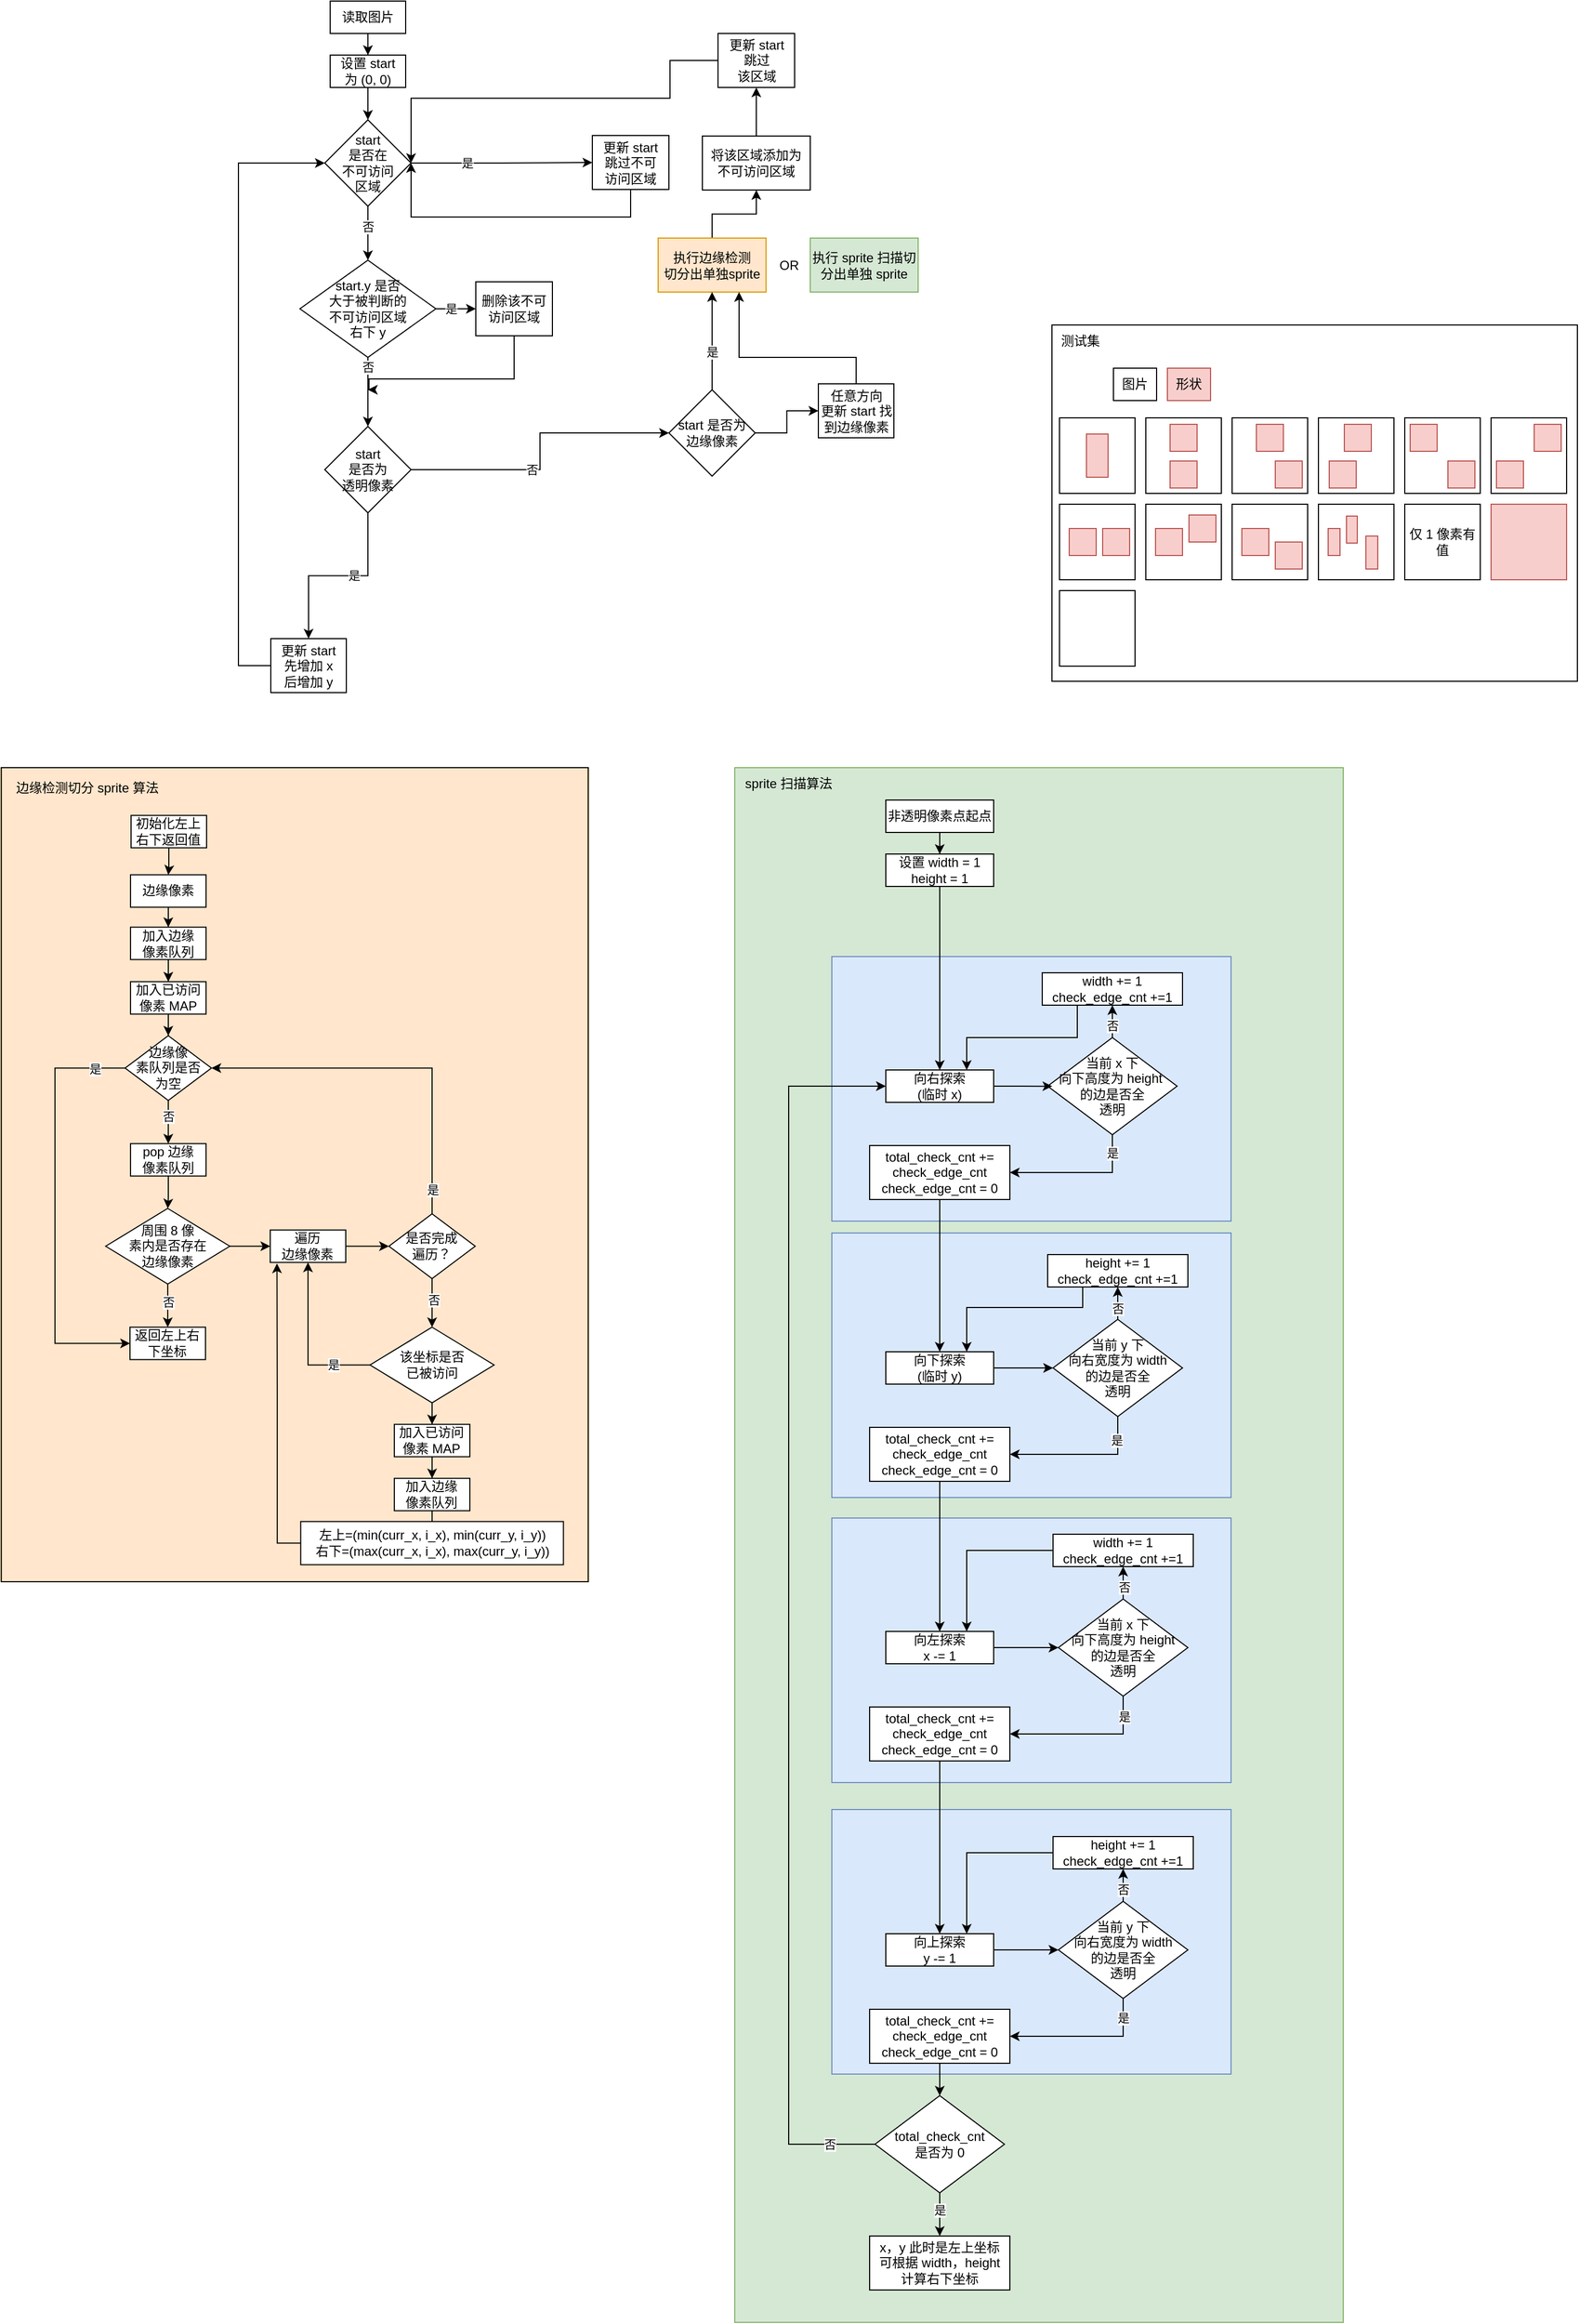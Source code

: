 <mxfile version="26.0.4">
  <diagram id="6OdolTEmYTzxflPTEHso" name="Page-1">
    <mxGraphModel dx="2239" dy="778" grid="1" gridSize="10" guides="1" tooltips="1" connect="1" arrows="1" fold="1" page="1" pageScale="1" pageWidth="827" pageHeight="1169" math="0" shadow="0">
      <root>
        <mxCell id="0" />
        <mxCell id="1" parent="0" />
        <mxCell id="h_gXAqal29AzcA71INI1-75" value="" style="edgeStyle=orthogonalEdgeStyle;rounded=0;orthogonalLoop=1;jettySize=auto;html=1;entryX=0.5;entryY=0;entryDx=0;entryDy=0;" parent="1" source="h_gXAqal29AzcA71INI1-76" target="h_gXAqal29AzcA71INI1-86" edge="1">
          <mxGeometry relative="1" as="geometry">
            <mxPoint x="-240" y="290" as="targetPoint" />
          </mxGeometry>
        </mxCell>
        <mxCell id="h_gXAqal29AzcA71INI1-76" value="设置 start&lt;div&gt;为 (0, 0)&lt;/div&gt;" style="rounded=0;whiteSpace=wrap;html=1;" parent="1" vertex="1">
          <mxGeometry x="-275" y="100" width="70" height="30" as="geometry" />
        </mxCell>
        <mxCell id="h_gXAqal29AzcA71INI1-77" value="" style="edgeStyle=orthogonalEdgeStyle;rounded=0;orthogonalLoop=1;jettySize=auto;html=1;entryX=0.5;entryY=0;entryDx=0;entryDy=0;exitX=0.5;exitY=1;exitDx=0;exitDy=0;" parent="1" source="h_gXAqal29AzcA71INI1-83" target="h_gXAqal29AzcA71INI1-82" edge="1">
          <mxGeometry relative="1" as="geometry">
            <mxPoint x="-241.03" y="610" as="targetPoint" />
            <mxPoint x="-241.03" y="580" as="sourcePoint" />
          </mxGeometry>
        </mxCell>
        <mxCell id="h_gXAqal29AzcA71INI1-84" value="是" style="edgeLabel;html=1;align=center;verticalAlign=middle;resizable=0;points=[];" parent="h_gXAqal29AzcA71INI1-77" vertex="1" connectable="0">
          <mxGeometry x="-0.169" y="-1" relative="1" as="geometry">
            <mxPoint as="offset" />
          </mxGeometry>
        </mxCell>
        <mxCell id="h_gXAqal29AzcA71INI1-80" style="edgeStyle=orthogonalEdgeStyle;rounded=0;orthogonalLoop=1;jettySize=auto;html=1;entryX=0.5;entryY=0;entryDx=0;entryDy=0;" parent="1" source="h_gXAqal29AzcA71INI1-81" target="h_gXAqal29AzcA71INI1-76" edge="1">
          <mxGeometry relative="1" as="geometry" />
        </mxCell>
        <mxCell id="h_gXAqal29AzcA71INI1-81" value="读取图片" style="rounded=0;whiteSpace=wrap;html=1;" parent="1" vertex="1">
          <mxGeometry x="-275" y="50" width="70" height="30" as="geometry" />
        </mxCell>
        <mxCell id="h_gXAqal29AzcA71INI1-96" style="edgeStyle=orthogonalEdgeStyle;rounded=0;orthogonalLoop=1;jettySize=auto;html=1;entryX=0;entryY=0.5;entryDx=0;entryDy=0;" parent="1" source="h_gXAqal29AzcA71INI1-82" target="h_gXAqal29AzcA71INI1-86" edge="1">
          <mxGeometry relative="1" as="geometry">
            <Array as="points">
              <mxPoint x="-360" y="666" />
              <mxPoint x="-360" y="200" />
            </Array>
          </mxGeometry>
        </mxCell>
        <mxCell id="h_gXAqal29AzcA71INI1-82" value="&lt;div&gt;更新 start&lt;/div&gt;先增加 x&lt;div&gt;后增加 y&lt;/div&gt;" style="rounded=0;whiteSpace=wrap;html=1;" parent="1" vertex="1">
          <mxGeometry x="-330" y="640.5" width="70" height="50" as="geometry" />
        </mxCell>
        <mxCell id="h_gXAqal29AzcA71INI1-98" value="" style="edgeStyle=orthogonalEdgeStyle;rounded=0;orthogonalLoop=1;jettySize=auto;html=1;entryX=0;entryY=0.5;entryDx=0;entryDy=0;" parent="1" source="h_gXAqal29AzcA71INI1-83" target="h_gXAqal29AzcA71INI1-108" edge="1">
          <mxGeometry relative="1" as="geometry" />
        </mxCell>
        <mxCell id="h_gXAqal29AzcA71INI1-107" value="否" style="edgeLabel;html=1;align=center;verticalAlign=middle;resizable=0;points=[];" parent="h_gXAqal29AzcA71INI1-98" vertex="1" connectable="0">
          <mxGeometry x="-0.181" relative="1" as="geometry">
            <mxPoint as="offset" />
          </mxGeometry>
        </mxCell>
        <mxCell id="h_gXAqal29AzcA71INI1-83" value="start&lt;div&gt;是否为&lt;div&gt;透明像素&lt;/div&gt;&lt;/div&gt;" style="rhombus;whiteSpace=wrap;html=1;" parent="1" vertex="1">
          <mxGeometry x="-280" y="444" width="80" height="80" as="geometry" />
        </mxCell>
        <mxCell id="h_gXAqal29AzcA71INI1-87" style="edgeStyle=orthogonalEdgeStyle;rounded=0;orthogonalLoop=1;jettySize=auto;html=1;entryX=0.5;entryY=0;entryDx=0;entryDy=0;" parent="1" source="h_gXAqal29AzcA71INI1-86" target="h_gXAqal29AzcA71INI1-172" edge="1">
          <mxGeometry relative="1" as="geometry" />
        </mxCell>
        <mxCell id="h_gXAqal29AzcA71INI1-88" value="否" style="edgeLabel;html=1;align=center;verticalAlign=middle;resizable=0;points=[];" parent="h_gXAqal29AzcA71INI1-87" vertex="1" connectable="0">
          <mxGeometry x="-0.25" relative="1" as="geometry">
            <mxPoint as="offset" />
          </mxGeometry>
        </mxCell>
        <mxCell id="h_gXAqal29AzcA71INI1-93" value="" style="edgeStyle=orthogonalEdgeStyle;rounded=0;orthogonalLoop=1;jettySize=auto;html=1;" parent="1" source="h_gXAqal29AzcA71INI1-86" target="h_gXAqal29AzcA71INI1-91" edge="1">
          <mxGeometry relative="1" as="geometry" />
        </mxCell>
        <mxCell id="h_gXAqal29AzcA71INI1-94" value="是" style="edgeLabel;html=1;align=center;verticalAlign=middle;resizable=0;points=[];" parent="h_gXAqal29AzcA71INI1-93" vertex="1" connectable="0">
          <mxGeometry x="-0.417" relative="1" as="geometry">
            <mxPoint x="3" as="offset" />
          </mxGeometry>
        </mxCell>
        <mxCell id="h_gXAqal29AzcA71INI1-86" value="start&lt;div&gt;是否在&lt;div&gt;不可访问&lt;/div&gt;&lt;div&gt;区域&lt;/div&gt;&lt;/div&gt;" style="rhombus;whiteSpace=wrap;html=1;" parent="1" vertex="1">
          <mxGeometry x="-280" y="160" width="80" height="80" as="geometry" />
        </mxCell>
        <mxCell id="h_gXAqal29AzcA71INI1-170" style="edgeStyle=orthogonalEdgeStyle;rounded=0;orthogonalLoop=1;jettySize=auto;html=1;entryX=1;entryY=0.5;entryDx=0;entryDy=0;" parent="1" source="h_gXAqal29AzcA71INI1-91" target="h_gXAqal29AzcA71INI1-86" edge="1">
          <mxGeometry relative="1" as="geometry">
            <Array as="points">
              <mxPoint x="3" y="250" />
              <mxPoint x="-200" y="250" />
            </Array>
          </mxGeometry>
        </mxCell>
        <mxCell id="h_gXAqal29AzcA71INI1-91" value="&lt;div&gt;更新 start&lt;/div&gt;&lt;div&gt;跳过不可&lt;/div&gt;&lt;div&gt;访问&lt;span style=&quot;background-color: transparent; color: light-dark(rgb(0, 0, 0), rgb(255, 255, 255));&quot;&gt;区域&lt;/span&gt;&lt;/div&gt;" style="rounded=0;whiteSpace=wrap;html=1;" parent="1" vertex="1">
          <mxGeometry x="-32" y="174.5" width="71" height="50" as="geometry" />
        </mxCell>
        <mxCell id="h_gXAqal29AzcA71INI1-103" value="" style="edgeStyle=orthogonalEdgeStyle;rounded=0;orthogonalLoop=1;jettySize=auto;html=1;" parent="1" source="h_gXAqal29AzcA71INI1-97" target="h_gXAqal29AzcA71INI1-100" edge="1">
          <mxGeometry relative="1" as="geometry" />
        </mxCell>
        <mxCell id="h_gXAqal29AzcA71INI1-97" value="执行边缘检测&lt;div&gt;切分出单独sprite&lt;/div&gt;" style="rounded=0;whiteSpace=wrap;html=1;fillColor=#ffe6cc;strokeColor=#d79b00;" parent="1" vertex="1">
          <mxGeometry x="29" y="269.5" width="100" height="50" as="geometry" />
        </mxCell>
        <mxCell id="h_gXAqal29AzcA71INI1-105" value="" style="edgeStyle=orthogonalEdgeStyle;rounded=0;orthogonalLoop=1;jettySize=auto;html=1;" parent="1" source="h_gXAqal29AzcA71INI1-100" target="h_gXAqal29AzcA71INI1-104" edge="1">
          <mxGeometry relative="1" as="geometry" />
        </mxCell>
        <mxCell id="h_gXAqal29AzcA71INI1-100" value="将该区域添加为&lt;div&gt;不可访问区域&lt;/div&gt;" style="rounded=0;whiteSpace=wrap;html=1;" parent="1" vertex="1">
          <mxGeometry x="70" y="175" width="100" height="50" as="geometry" />
        </mxCell>
        <mxCell id="h_gXAqal29AzcA71INI1-106" style="edgeStyle=orthogonalEdgeStyle;rounded=0;orthogonalLoop=1;jettySize=auto;html=1;entryX=1;entryY=0.5;entryDx=0;entryDy=0;exitX=0;exitY=0.5;exitDx=0;exitDy=0;" parent="1" source="h_gXAqal29AzcA71INI1-104" target="h_gXAqal29AzcA71INI1-86" edge="1">
          <mxGeometry relative="1" as="geometry">
            <Array as="points">
              <mxPoint x="40" y="105" />
              <mxPoint x="40" y="140" />
              <mxPoint x="-200" y="140" />
            </Array>
          </mxGeometry>
        </mxCell>
        <mxCell id="h_gXAqal29AzcA71INI1-104" value="&lt;div&gt;更新 start&lt;/div&gt;&lt;div&gt;跳过&lt;/div&gt;&lt;div&gt;该&lt;span style=&quot;background-color: transparent; color: light-dark(rgb(0, 0, 0), rgb(255, 255, 255));&quot;&gt;区域&lt;/span&gt;&lt;/div&gt;" style="rounded=0;whiteSpace=wrap;html=1;" parent="1" vertex="1">
          <mxGeometry x="84.5" y="80" width="71" height="50" as="geometry" />
        </mxCell>
        <mxCell id="h_gXAqal29AzcA71INI1-109" value="" style="edgeStyle=orthogonalEdgeStyle;rounded=0;orthogonalLoop=1;jettySize=auto;html=1;" parent="1" source="h_gXAqal29AzcA71INI1-108" target="h_gXAqal29AzcA71INI1-97" edge="1">
          <mxGeometry relative="1" as="geometry" />
        </mxCell>
        <mxCell id="h_gXAqal29AzcA71INI1-110" value="是" style="edgeLabel;html=1;align=center;verticalAlign=middle;resizable=0;points=[];" parent="h_gXAqal29AzcA71INI1-109" vertex="1" connectable="0">
          <mxGeometry x="-0.216" relative="1" as="geometry">
            <mxPoint as="offset" />
          </mxGeometry>
        </mxCell>
        <mxCell id="h_gXAqal29AzcA71INI1-112" value="" style="edgeStyle=orthogonalEdgeStyle;rounded=0;orthogonalLoop=1;jettySize=auto;html=1;" parent="1" source="h_gXAqal29AzcA71INI1-108" target="h_gXAqal29AzcA71INI1-111" edge="1">
          <mxGeometry relative="1" as="geometry" />
        </mxCell>
        <mxCell id="h_gXAqal29AzcA71INI1-108" value="start 是否为&lt;div&gt;边缘像素&lt;/div&gt;" style="rhombus;whiteSpace=wrap;html=1;" parent="1" vertex="1">
          <mxGeometry x="39" y="410" width="80" height="80" as="geometry" />
        </mxCell>
        <mxCell id="h_gXAqal29AzcA71INI1-171" style="edgeStyle=orthogonalEdgeStyle;rounded=0;orthogonalLoop=1;jettySize=auto;html=1;entryX=0.75;entryY=1;entryDx=0;entryDy=0;" parent="1" source="h_gXAqal29AzcA71INI1-111" target="h_gXAqal29AzcA71INI1-97" edge="1">
          <mxGeometry relative="1" as="geometry">
            <Array as="points">
              <mxPoint x="213" y="380" />
              <mxPoint x="104" y="380" />
            </Array>
          </mxGeometry>
        </mxCell>
        <mxCell id="h_gXAqal29AzcA71INI1-111" value="&lt;div&gt;任意方向&lt;/div&gt;&lt;div&gt;&lt;span style=&quot;background-color: transparent; color: light-dark(rgb(0, 0, 0), rgb(255, 255, 255));&quot;&gt;更新 start 找到边缘像素&lt;/span&gt;&lt;/div&gt;" style="rounded=0;whiteSpace=wrap;html=1;" parent="1" vertex="1">
          <mxGeometry x="177.5" y="404.5" width="70" height="50" as="geometry" />
        </mxCell>
        <mxCell id="h_gXAqal29AzcA71INI1-173" value="" style="edgeStyle=orthogonalEdgeStyle;rounded=0;orthogonalLoop=1;jettySize=auto;html=1;" parent="1" source="h_gXAqal29AzcA71INI1-172" target="h_gXAqal29AzcA71INI1-83" edge="1">
          <mxGeometry relative="1" as="geometry" />
        </mxCell>
        <mxCell id="h_gXAqal29AzcA71INI1-181" value="否" style="edgeLabel;html=1;align=center;verticalAlign=middle;resizable=0;points=[];" parent="h_gXAqal29AzcA71INI1-173" vertex="1" connectable="0">
          <mxGeometry x="-0.812" y="-2" relative="1" as="geometry">
            <mxPoint x="2" y="3" as="offset" />
          </mxGeometry>
        </mxCell>
        <mxCell id="h_gXAqal29AzcA71INI1-175" value="" style="edgeStyle=orthogonalEdgeStyle;rounded=0;orthogonalLoop=1;jettySize=auto;html=1;" parent="1" source="h_gXAqal29AzcA71INI1-172" target="h_gXAqal29AzcA71INI1-174" edge="1">
          <mxGeometry relative="1" as="geometry" />
        </mxCell>
        <mxCell id="h_gXAqal29AzcA71INI1-178" value="是" style="edgeLabel;html=1;align=center;verticalAlign=middle;resizable=0;points=[];" parent="h_gXAqal29AzcA71INI1-175" vertex="1" connectable="0">
          <mxGeometry x="-0.439" y="2" relative="1" as="geometry">
            <mxPoint x="2" y="2" as="offset" />
          </mxGeometry>
        </mxCell>
        <mxCell id="h_gXAqal29AzcA71INI1-172" value="start.y 是否&lt;div&gt;大于被判断的&lt;/div&gt;&lt;div&gt;不可访问区域&lt;/div&gt;&lt;div&gt;右下 y&lt;/div&gt;" style="rhombus;whiteSpace=wrap;html=1;" parent="1" vertex="1">
          <mxGeometry x="-303" y="290" width="126" height="90" as="geometry" />
        </mxCell>
        <mxCell id="h_gXAqal29AzcA71INI1-180" style="edgeStyle=orthogonalEdgeStyle;rounded=0;orthogonalLoop=1;jettySize=auto;html=1;" parent="1" source="h_gXAqal29AzcA71INI1-174" edge="1">
          <mxGeometry relative="1" as="geometry">
            <mxPoint x="-240" y="410" as="targetPoint" />
            <Array as="points">
              <mxPoint x="-105" y="400" />
              <mxPoint x="-239" y="400" />
              <mxPoint x="-239" y="410" />
            </Array>
          </mxGeometry>
        </mxCell>
        <mxCell id="h_gXAqal29AzcA71INI1-174" value="删除该不可访问区域" style="rounded=0;whiteSpace=wrap;html=1;" parent="1" vertex="1">
          <mxGeometry x="-140" y="310" width="71" height="50" as="geometry" />
        </mxCell>
        <mxCell id="h_gXAqal29AzcA71INI1-185" value="" style="group;fillColor=#ffe6cc;strokeColor=#d79b00;" parent="1" vertex="1" connectable="0">
          <mxGeometry x="-580" y="760" width="544.22" height="754" as="geometry" />
        </mxCell>
        <mxCell id="h_gXAqal29AzcA71INI1-117" value="&lt;div&gt;边缘检测&lt;span style=&quot;background-color: transparent; color: light-dark(rgb(0, 0, 0), rgb(255, 255, 255));&quot;&gt;切分 sprite 算法&lt;/span&gt;&lt;/div&gt;" style="text;html=1;align=center;verticalAlign=middle;whiteSpace=wrap;rounded=0;" parent="h_gXAqal29AzcA71INI1-185" vertex="1">
          <mxGeometry y="4" width="160" height="30" as="geometry" />
        </mxCell>
        <mxCell id="h_gXAqal29AzcA71INI1-121" value="" style="edgeStyle=orthogonalEdgeStyle;rounded=0;orthogonalLoop=1;jettySize=auto;html=1;entryX=0.5;entryY=0;entryDx=0;entryDy=0;" parent="h_gXAqal29AzcA71INI1-185" source="h_gXAqal29AzcA71INI1-118" target="h_gXAqal29AzcA71INI1-122" edge="1">
          <mxGeometry relative="1" as="geometry" />
        </mxCell>
        <mxCell id="h_gXAqal29AzcA71INI1-118" value="&lt;div&gt;边缘像素&lt;/div&gt;" style="rounded=0;whiteSpace=wrap;html=1;" parent="h_gXAqal29AzcA71INI1-185" vertex="1">
          <mxGeometry x="119.97" y="99.25" width="70" height="30" as="geometry" />
        </mxCell>
        <mxCell id="h_gXAqal29AzcA71INI1-128" value="" style="edgeStyle=orthogonalEdgeStyle;rounded=0;orthogonalLoop=1;jettySize=auto;html=1;" parent="h_gXAqal29AzcA71INI1-185" source="h_gXAqal29AzcA71INI1-120" target="h_gXAqal29AzcA71INI1-127" edge="1">
          <mxGeometry relative="1" as="geometry" />
        </mxCell>
        <mxCell id="h_gXAqal29AzcA71INI1-129" value="否" style="edgeLabel;html=1;align=center;verticalAlign=middle;resizable=0;points=[];" parent="h_gXAqal29AzcA71INI1-128" vertex="1" connectable="0">
          <mxGeometry x="-0.191" relative="1" as="geometry">
            <mxPoint as="offset" />
          </mxGeometry>
        </mxCell>
        <mxCell id="h_gXAqal29AzcA71INI1-132" value="" style="edgeStyle=orthogonalEdgeStyle;rounded=0;orthogonalLoop=1;jettySize=auto;html=1;entryX=0;entryY=0.5;entryDx=0;entryDy=0;" parent="h_gXAqal29AzcA71INI1-185" source="h_gXAqal29AzcA71INI1-120" target="h_gXAqal29AzcA71INI1-134" edge="1">
          <mxGeometry relative="1" as="geometry" />
        </mxCell>
        <mxCell id="h_gXAqal29AzcA71INI1-120" value="周围 8&amp;nbsp;&lt;span style=&quot;background-color: transparent; color: light-dark(rgb(0, 0, 0), rgb(255, 255, 255));&quot;&gt;像&lt;/span&gt;&lt;div&gt;&lt;span style=&quot;background-color: transparent; color: light-dark(rgb(0, 0, 0), rgb(255, 255, 255));&quot;&gt;素&lt;/span&gt;&lt;span style=&quot;background-color: transparent; color: light-dark(rgb(0, 0, 0), rgb(255, 255, 255));&quot;&gt;内是否存在&lt;/span&gt;&lt;/div&gt;&lt;div&gt;&lt;span style=&quot;background-color: transparent; color: light-dark(rgb(0, 0, 0), rgb(255, 255, 255));&quot;&gt;边缘&lt;/span&gt;&lt;span style=&quot;background-color: transparent; color: light-dark(rgb(0, 0, 0), rgb(255, 255, 255));&quot;&gt;像素&lt;/span&gt;&lt;/div&gt;" style="rhombus;whiteSpace=wrap;html=1;" parent="h_gXAqal29AzcA71INI1-185" vertex="1">
          <mxGeometry x="96.97" y="408.25" width="115" height="70" as="geometry" />
        </mxCell>
        <mxCell id="h_gXAqal29AzcA71INI1-125" value="" style="edgeStyle=orthogonalEdgeStyle;rounded=0;orthogonalLoop=1;jettySize=auto;html=1;" parent="h_gXAqal29AzcA71INI1-185" source="h_gXAqal29AzcA71INI1-122" target="h_gXAqal29AzcA71INI1-124" edge="1">
          <mxGeometry relative="1" as="geometry" />
        </mxCell>
        <mxCell id="h_gXAqal29AzcA71INI1-122" value="&lt;div&gt;加入边缘&lt;/div&gt;&lt;div&gt;像素队列&lt;/div&gt;" style="rounded=0;whiteSpace=wrap;html=1;" parent="h_gXAqal29AzcA71INI1-185" vertex="1">
          <mxGeometry x="119.97" y="147.75" width="70" height="30" as="geometry" />
        </mxCell>
        <mxCell id="h_gXAqal29AzcA71INI1-126" value="" style="edgeStyle=orthogonalEdgeStyle;rounded=0;orthogonalLoop=1;jettySize=auto;html=1;entryX=0.5;entryY=0;entryDx=0;entryDy=0;" parent="h_gXAqal29AzcA71INI1-185" source="h_gXAqal29AzcA71INI1-124" target="h_gXAqal29AzcA71INI1-140" edge="1">
          <mxGeometry relative="1" as="geometry" />
        </mxCell>
        <mxCell id="h_gXAqal29AzcA71INI1-124" value="&lt;div&gt;加入已访问像素 MAP&lt;/div&gt;" style="rounded=0;whiteSpace=wrap;html=1;" parent="h_gXAqal29AzcA71INI1-185" vertex="1">
          <mxGeometry x="119.97" y="198.25" width="70" height="30" as="geometry" />
        </mxCell>
        <mxCell id="h_gXAqal29AzcA71INI1-127" value="&lt;div&gt;返回左上右下坐标&lt;/div&gt;" style="rounded=0;whiteSpace=wrap;html=1;" parent="h_gXAqal29AzcA71INI1-185" vertex="1">
          <mxGeometry x="119.47" y="518.25" width="70" height="30" as="geometry" />
        </mxCell>
        <mxCell id="h_gXAqal29AzcA71INI1-153" style="edgeStyle=orthogonalEdgeStyle;rounded=0;orthogonalLoop=1;jettySize=auto;html=1;entryX=0.5;entryY=1;entryDx=0;entryDy=0;" parent="h_gXAqal29AzcA71INI1-185" source="h_gXAqal29AzcA71INI1-131" target="h_gXAqal29AzcA71INI1-134" edge="1">
          <mxGeometry relative="1" as="geometry" />
        </mxCell>
        <mxCell id="h_gXAqal29AzcA71INI1-154" value="是" style="edgeLabel;html=1;align=center;verticalAlign=middle;resizable=0;points=[];" parent="h_gXAqal29AzcA71INI1-153" vertex="1" connectable="0">
          <mxGeometry x="-0.548" y="-1" relative="1" as="geometry">
            <mxPoint as="offset" />
          </mxGeometry>
        </mxCell>
        <mxCell id="h_gXAqal29AzcA71INI1-158" value="" style="edgeStyle=orthogonalEdgeStyle;rounded=0;orthogonalLoop=1;jettySize=auto;html=1;" parent="h_gXAqal29AzcA71INI1-185" source="h_gXAqal29AzcA71INI1-131" target="h_gXAqal29AzcA71INI1-157" edge="1">
          <mxGeometry relative="1" as="geometry" />
        </mxCell>
        <mxCell id="h_gXAqal29AzcA71INI1-131" value="该坐标是否&lt;div&gt;已被访问&lt;br&gt;&lt;/div&gt;" style="rhombus;whiteSpace=wrap;html=1;" parent="h_gXAqal29AzcA71INI1-185" vertex="1">
          <mxGeometry x="341.97" y="518.25" width="115" height="70" as="geometry" />
        </mxCell>
        <mxCell id="h_gXAqal29AzcA71INI1-137" value="" style="edgeStyle=orthogonalEdgeStyle;rounded=0;orthogonalLoop=1;jettySize=auto;html=1;" parent="h_gXAqal29AzcA71INI1-185" source="h_gXAqal29AzcA71INI1-134" target="h_gXAqal29AzcA71INI1-136" edge="1">
          <mxGeometry relative="1" as="geometry" />
        </mxCell>
        <mxCell id="h_gXAqal29AzcA71INI1-134" value="&lt;div&gt;遍历&lt;/div&gt;&lt;div&gt;边缘&lt;span style=&quot;background-color: transparent; color: light-dark(rgb(0, 0, 0), rgb(255, 255, 255));&quot;&gt;像素&lt;/span&gt;&lt;/div&gt;" style="rounded=0;whiteSpace=wrap;html=1;" parent="h_gXAqal29AzcA71INI1-185" vertex="1">
          <mxGeometry x="249.47" y="428.25" width="70" height="30" as="geometry" />
        </mxCell>
        <mxCell id="h_gXAqal29AzcA71INI1-161" style="edgeStyle=orthogonalEdgeStyle;rounded=0;orthogonalLoop=1;jettySize=auto;html=1;entryX=0.5;entryY=0;entryDx=0;entryDy=0;" parent="h_gXAqal29AzcA71INI1-185" source="h_gXAqal29AzcA71INI1-136" target="h_gXAqal29AzcA71INI1-131" edge="1">
          <mxGeometry relative="1" as="geometry" />
        </mxCell>
        <mxCell id="h_gXAqal29AzcA71INI1-162" value="否" style="edgeLabel;html=1;align=center;verticalAlign=middle;resizable=0;points=[];" parent="h_gXAqal29AzcA71INI1-161" vertex="1" connectable="0">
          <mxGeometry x="-0.164" y="1" relative="1" as="geometry">
            <mxPoint as="offset" />
          </mxGeometry>
        </mxCell>
        <mxCell id="h_gXAqal29AzcA71INI1-163" style="edgeStyle=orthogonalEdgeStyle;rounded=0;orthogonalLoop=1;jettySize=auto;html=1;entryX=1;entryY=0.5;entryDx=0;entryDy=0;" parent="h_gXAqal29AzcA71INI1-185" source="h_gXAqal29AzcA71INI1-136" target="h_gXAqal29AzcA71INI1-140" edge="1">
          <mxGeometry relative="1" as="geometry">
            <Array as="points">
              <mxPoint x="399.97" y="278.25" />
            </Array>
          </mxGeometry>
        </mxCell>
        <mxCell id="h_gXAqal29AzcA71INI1-164" value="是" style="edgeLabel;html=1;align=center;verticalAlign=middle;resizable=0;points=[];" parent="h_gXAqal29AzcA71INI1-163" vertex="1" connectable="0">
          <mxGeometry x="-0.867" relative="1" as="geometry">
            <mxPoint as="offset" />
          </mxGeometry>
        </mxCell>
        <mxCell id="h_gXAqal29AzcA71INI1-136" value="是否完成&lt;div&gt;遍历？&lt;/div&gt;" style="rhombus;whiteSpace=wrap;html=1;" parent="h_gXAqal29AzcA71INI1-185" vertex="1">
          <mxGeometry x="359.47" y="413.25" width="80" height="60" as="geometry" />
        </mxCell>
        <mxCell id="h_gXAqal29AzcA71INI1-144" value="" style="edgeStyle=orthogonalEdgeStyle;rounded=0;orthogonalLoop=1;jettySize=auto;html=1;" parent="h_gXAqal29AzcA71INI1-185" source="h_gXAqal29AzcA71INI1-139" target="h_gXAqal29AzcA71INI1-120" edge="1">
          <mxGeometry relative="1" as="geometry" />
        </mxCell>
        <mxCell id="h_gXAqal29AzcA71INI1-139" value="&lt;div&gt;pop 边缘&lt;/div&gt;&lt;div&gt;像素队列&lt;/div&gt;" style="rounded=0;whiteSpace=wrap;html=1;" parent="h_gXAqal29AzcA71INI1-185" vertex="1">
          <mxGeometry x="119.97" y="348.25" width="70" height="30" as="geometry" />
        </mxCell>
        <mxCell id="h_gXAqal29AzcA71INI1-141" value="" style="edgeStyle=orthogonalEdgeStyle;rounded=0;orthogonalLoop=1;jettySize=auto;html=1;" parent="h_gXAqal29AzcA71INI1-185" source="h_gXAqal29AzcA71INI1-140" target="h_gXAqal29AzcA71INI1-139" edge="1">
          <mxGeometry relative="1" as="geometry" />
        </mxCell>
        <mxCell id="h_gXAqal29AzcA71INI1-142" value="否" style="edgeLabel;html=1;align=center;verticalAlign=middle;resizable=0;points=[];" parent="h_gXAqal29AzcA71INI1-141" vertex="1" connectable="0">
          <mxGeometry x="-0.638" relative="1" as="geometry">
            <mxPoint y="7" as="offset" />
          </mxGeometry>
        </mxCell>
        <mxCell id="h_gXAqal29AzcA71INI1-151" style="edgeStyle=orthogonalEdgeStyle;rounded=0;orthogonalLoop=1;jettySize=auto;html=1;entryX=0;entryY=0.5;entryDx=0;entryDy=0;" parent="h_gXAqal29AzcA71INI1-185" source="h_gXAqal29AzcA71INI1-140" target="h_gXAqal29AzcA71INI1-127" edge="1">
          <mxGeometry relative="1" as="geometry">
            <Array as="points">
              <mxPoint x="49.97" y="278.25" />
              <mxPoint x="49.97" y="533.25" />
            </Array>
          </mxGeometry>
        </mxCell>
        <mxCell id="h_gXAqal29AzcA71INI1-152" value="是" style="edgeLabel;html=1;align=center;verticalAlign=middle;resizable=0;points=[];" parent="h_gXAqal29AzcA71INI1-151" vertex="1" connectable="0">
          <mxGeometry x="-0.857" relative="1" as="geometry">
            <mxPoint as="offset" />
          </mxGeometry>
        </mxCell>
        <mxCell id="h_gXAqal29AzcA71INI1-140" value="&lt;div&gt;边缘&lt;span style=&quot;background-color: transparent; color: light-dark(rgb(0, 0, 0), rgb(255, 255, 255));&quot;&gt;像&lt;/span&gt;&lt;/div&gt;&lt;div&gt;&lt;span style=&quot;background-color: transparent; color: light-dark(rgb(0, 0, 0), rgb(255, 255, 255));&quot;&gt;素&lt;/span&gt;&lt;span style=&quot;background-color: transparent; color: light-dark(rgb(0, 0, 0), rgb(255, 255, 255));&quot;&gt;队列是否&lt;/span&gt;&lt;/div&gt;&lt;div&gt;&lt;span style=&quot;background-color: transparent; color: light-dark(rgb(0, 0, 0), rgb(255, 255, 255));&quot;&gt;为空&lt;/span&gt;&lt;/div&gt;" style="rhombus;whiteSpace=wrap;html=1;" parent="h_gXAqal29AzcA71INI1-185" vertex="1">
          <mxGeometry x="114.97" y="248.25" width="80" height="60" as="geometry" />
        </mxCell>
        <mxCell id="h_gXAqal29AzcA71INI1-150" style="edgeStyle=orthogonalEdgeStyle;rounded=0;orthogonalLoop=1;jettySize=auto;html=1;entryX=0.5;entryY=0;entryDx=0;entryDy=0;" parent="h_gXAqal29AzcA71INI1-185" source="h_gXAqal29AzcA71INI1-145" target="h_gXAqal29AzcA71INI1-118" edge="1">
          <mxGeometry relative="1" as="geometry" />
        </mxCell>
        <mxCell id="h_gXAqal29AzcA71INI1-145" value="&lt;div&gt;初始化左上右下返回值&lt;/div&gt;" style="rounded=0;whiteSpace=wrap;html=1;" parent="h_gXAqal29AzcA71INI1-185" vertex="1">
          <mxGeometry x="120.47" y="44.25" width="70" height="30" as="geometry" />
        </mxCell>
        <mxCell id="h_gXAqal29AzcA71INI1-166" value="" style="edgeStyle=orthogonalEdgeStyle;rounded=0;orthogonalLoop=1;jettySize=auto;html=1;" parent="h_gXAqal29AzcA71INI1-185" source="h_gXAqal29AzcA71INI1-156" target="h_gXAqal29AzcA71INI1-165" edge="1">
          <mxGeometry relative="1" as="geometry" />
        </mxCell>
        <mxCell id="h_gXAqal29AzcA71INI1-156" value="&lt;div&gt;加入边缘&lt;/div&gt;&lt;div&gt;像素队列&lt;/div&gt;" style="rounded=0;whiteSpace=wrap;html=1;" parent="h_gXAqal29AzcA71INI1-185" vertex="1">
          <mxGeometry x="364.47" y="658.25" width="70" height="30" as="geometry" />
        </mxCell>
        <mxCell id="h_gXAqal29AzcA71INI1-159" value="" style="edgeStyle=orthogonalEdgeStyle;rounded=0;orthogonalLoop=1;jettySize=auto;html=1;" parent="h_gXAqal29AzcA71INI1-185" source="h_gXAqal29AzcA71INI1-157" target="h_gXAqal29AzcA71INI1-156" edge="1">
          <mxGeometry relative="1" as="geometry" />
        </mxCell>
        <mxCell id="h_gXAqal29AzcA71INI1-157" value="&lt;div&gt;加入已访问像素 MAP&lt;/div&gt;" style="rounded=0;whiteSpace=wrap;html=1;" parent="h_gXAqal29AzcA71INI1-185" vertex="1">
          <mxGeometry x="364.47" y="608.25" width="70" height="30" as="geometry" />
        </mxCell>
        <mxCell id="h_gXAqal29AzcA71INI1-165" value="左上=(min(curr_x, i_x), min(curr_y, i_y))&lt;div&gt;右下=(max(curr_x, i_x), max(curr_y, i_y))&lt;br&gt;&lt;/div&gt;" style="rounded=0;whiteSpace=wrap;html=1;" parent="h_gXAqal29AzcA71INI1-185" vertex="1">
          <mxGeometry x="277.72" y="698.25" width="243.5" height="40" as="geometry" />
        </mxCell>
        <mxCell id="h_gXAqal29AzcA71INI1-168" style="edgeStyle=orthogonalEdgeStyle;rounded=0;orthogonalLoop=1;jettySize=auto;html=1;entryX=0.089;entryY=1.032;entryDx=0;entryDy=0;entryPerimeter=0;" parent="h_gXAqal29AzcA71INI1-185" source="h_gXAqal29AzcA71INI1-165" target="h_gXAqal29AzcA71INI1-134" edge="1">
          <mxGeometry relative="1" as="geometry">
            <Array as="points">
              <mxPoint x="255.97" y="718.25" />
              <mxPoint x="255.97" y="578.25" />
            </Array>
          </mxGeometry>
        </mxCell>
        <mxCell id="h_gXAqal29AzcA71INI1-184" value="" style="rounded=0;whiteSpace=wrap;html=1;fillColor=none;" parent="h_gXAqal29AzcA71INI1-185" vertex="1">
          <mxGeometry x="0.22" width="544" height="754" as="geometry" />
        </mxCell>
        <mxCell id="h_gXAqal29AzcA71INI1-186" value="" style="group" parent="1" vertex="1" connectable="0">
          <mxGeometry x="390" y="350" width="491" height="330" as="geometry" />
        </mxCell>
        <mxCell id="h_gXAqal29AzcA71INI1-182" value="" style="rounded=0;whiteSpace=wrap;html=1;fillColor=none;" parent="h_gXAqal29AzcA71INI1-186" vertex="1">
          <mxGeometry x="4" width="487" height="330" as="geometry" />
        </mxCell>
        <mxCell id="h_gXAqal29AzcA71INI1-19" value="测试集" style="text;html=1;align=center;verticalAlign=middle;resizable=0;points=[];autosize=1;strokeColor=none;fillColor=none;" parent="h_gXAqal29AzcA71INI1-186" vertex="1">
          <mxGeometry width="60" height="30" as="geometry" />
        </mxCell>
        <mxCell id="h_gXAqal29AzcA71INI1-20" value="" style="rounded=0;whiteSpace=wrap;html=1;" parent="h_gXAqal29AzcA71INI1-186" vertex="1">
          <mxGeometry x="11" y="86" width="70" height="70" as="geometry" />
        </mxCell>
        <mxCell id="h_gXAqal29AzcA71INI1-21" value="" style="rounded=0;whiteSpace=wrap;html=1;fillColor=#f8cecc;strokeColor=#b85450;" parent="h_gXAqal29AzcA71INI1-186" vertex="1">
          <mxGeometry x="36" y="101" width="20" height="40" as="geometry" />
        </mxCell>
        <mxCell id="h_gXAqal29AzcA71INI1-23" value="形状" style="rounded=0;whiteSpace=wrap;html=1;fillColor=#f8cecc;strokeColor=#b85450;" parent="h_gXAqal29AzcA71INI1-186" vertex="1">
          <mxGeometry x="111" y="40" width="40" height="30" as="geometry" />
        </mxCell>
        <mxCell id="h_gXAqal29AzcA71INI1-25" value="图片" style="rounded=0;whiteSpace=wrap;html=1;" parent="h_gXAqal29AzcA71INI1-186" vertex="1">
          <mxGeometry x="61" y="40" width="40" height="30" as="geometry" />
        </mxCell>
        <mxCell id="h_gXAqal29AzcA71INI1-26" value="" style="rounded=0;whiteSpace=wrap;html=1;" parent="h_gXAqal29AzcA71INI1-186" vertex="1">
          <mxGeometry x="91" y="86" width="70" height="70" as="geometry" />
        </mxCell>
        <mxCell id="h_gXAqal29AzcA71INI1-27" value="" style="rounded=0;whiteSpace=wrap;html=1;fillColor=#f8cecc;strokeColor=#b85450;" parent="h_gXAqal29AzcA71INI1-186" vertex="1">
          <mxGeometry x="113.5" y="92" width="25" height="25" as="geometry" />
        </mxCell>
        <mxCell id="h_gXAqal29AzcA71INI1-28" value="" style="rounded=0;whiteSpace=wrap;html=1;fillColor=#f8cecc;strokeColor=#b85450;" parent="h_gXAqal29AzcA71INI1-186" vertex="1">
          <mxGeometry x="113.5" y="126" width="25" height="25" as="geometry" />
        </mxCell>
        <mxCell id="h_gXAqal29AzcA71INI1-29" value="" style="rounded=0;whiteSpace=wrap;html=1;" parent="h_gXAqal29AzcA71INI1-186" vertex="1">
          <mxGeometry x="171" y="86" width="70" height="70" as="geometry" />
        </mxCell>
        <mxCell id="h_gXAqal29AzcA71INI1-30" value="" style="rounded=0;whiteSpace=wrap;html=1;fillColor=#f8cecc;strokeColor=#b85450;" parent="h_gXAqal29AzcA71INI1-186" vertex="1">
          <mxGeometry x="193.5" y="92" width="25" height="25" as="geometry" />
        </mxCell>
        <mxCell id="h_gXAqal29AzcA71INI1-31" value="" style="rounded=0;whiteSpace=wrap;html=1;fillColor=#f8cecc;strokeColor=#b85450;" parent="h_gXAqal29AzcA71INI1-186" vertex="1">
          <mxGeometry x="211" y="126" width="25" height="25" as="geometry" />
        </mxCell>
        <mxCell id="h_gXAqal29AzcA71INI1-32" value="" style="rounded=0;whiteSpace=wrap;html=1;" parent="h_gXAqal29AzcA71INI1-186" vertex="1">
          <mxGeometry x="251" y="86" width="70" height="70" as="geometry" />
        </mxCell>
        <mxCell id="h_gXAqal29AzcA71INI1-33" value="" style="rounded=0;whiteSpace=wrap;html=1;fillColor=#f8cecc;strokeColor=#b85450;" parent="h_gXAqal29AzcA71INI1-186" vertex="1">
          <mxGeometry x="275" y="92" width="25" height="25" as="geometry" />
        </mxCell>
        <mxCell id="h_gXAqal29AzcA71INI1-34" value="" style="rounded=0;whiteSpace=wrap;html=1;fillColor=#f8cecc;strokeColor=#b85450;" parent="h_gXAqal29AzcA71INI1-186" vertex="1">
          <mxGeometry x="261" y="126" width="25" height="25" as="geometry" />
        </mxCell>
        <mxCell id="h_gXAqal29AzcA71INI1-35" value="" style="rounded=0;whiteSpace=wrap;html=1;" parent="h_gXAqal29AzcA71INI1-186" vertex="1">
          <mxGeometry x="331" y="86" width="70" height="70" as="geometry" />
        </mxCell>
        <mxCell id="h_gXAqal29AzcA71INI1-36" value="" style="rounded=0;whiteSpace=wrap;html=1;fillColor=#f8cecc;strokeColor=#b85450;" parent="h_gXAqal29AzcA71INI1-186" vertex="1">
          <mxGeometry x="336" y="92" width="25" height="25" as="geometry" />
        </mxCell>
        <mxCell id="h_gXAqal29AzcA71INI1-37" value="" style="rounded=0;whiteSpace=wrap;html=1;fillColor=#f8cecc;strokeColor=#b85450;" parent="h_gXAqal29AzcA71INI1-186" vertex="1">
          <mxGeometry x="371" y="126" width="25" height="25" as="geometry" />
        </mxCell>
        <mxCell id="h_gXAqal29AzcA71INI1-38" value="" style="rounded=0;whiteSpace=wrap;html=1;" parent="h_gXAqal29AzcA71INI1-186" vertex="1">
          <mxGeometry x="411" y="86" width="70" height="70" as="geometry" />
        </mxCell>
        <mxCell id="h_gXAqal29AzcA71INI1-39" value="" style="rounded=0;whiteSpace=wrap;html=1;fillColor=#f8cecc;strokeColor=#b85450;" parent="h_gXAqal29AzcA71INI1-186" vertex="1">
          <mxGeometry x="451" y="92" width="25" height="25" as="geometry" />
        </mxCell>
        <mxCell id="h_gXAqal29AzcA71INI1-40" value="" style="rounded=0;whiteSpace=wrap;html=1;fillColor=#f8cecc;strokeColor=#b85450;" parent="h_gXAqal29AzcA71INI1-186" vertex="1">
          <mxGeometry x="416" y="126" width="25" height="25" as="geometry" />
        </mxCell>
        <mxCell id="h_gXAqal29AzcA71INI1-41" value="" style="rounded=0;whiteSpace=wrap;html=1;" parent="h_gXAqal29AzcA71INI1-186" vertex="1">
          <mxGeometry x="11" y="166" width="70" height="70" as="geometry" />
        </mxCell>
        <mxCell id="h_gXAqal29AzcA71INI1-42" value="" style="rounded=0;whiteSpace=wrap;html=1;fillColor=#f8cecc;strokeColor=#b85450;" parent="h_gXAqal29AzcA71INI1-186" vertex="1">
          <mxGeometry x="20" y="188.5" width="25" height="25" as="geometry" />
        </mxCell>
        <mxCell id="h_gXAqal29AzcA71INI1-43" value="" style="rounded=0;whiteSpace=wrap;html=1;fillColor=#f8cecc;strokeColor=#b85450;" parent="h_gXAqal29AzcA71INI1-186" vertex="1">
          <mxGeometry x="51" y="188.5" width="25" height="25" as="geometry" />
        </mxCell>
        <mxCell id="h_gXAqal29AzcA71INI1-44" value="" style="rounded=0;whiteSpace=wrap;html=1;" parent="h_gXAqal29AzcA71INI1-186" vertex="1">
          <mxGeometry x="91" y="166" width="70" height="70" as="geometry" />
        </mxCell>
        <mxCell id="h_gXAqal29AzcA71INI1-45" value="" style="rounded=0;whiteSpace=wrap;html=1;fillColor=#f8cecc;strokeColor=#b85450;" parent="h_gXAqal29AzcA71INI1-186" vertex="1">
          <mxGeometry x="100" y="188.5" width="25" height="25" as="geometry" />
        </mxCell>
        <mxCell id="h_gXAqal29AzcA71INI1-46" value="" style="rounded=0;whiteSpace=wrap;html=1;fillColor=#f8cecc;strokeColor=#b85450;" parent="h_gXAqal29AzcA71INI1-186" vertex="1">
          <mxGeometry x="131" y="176" width="25" height="25" as="geometry" />
        </mxCell>
        <mxCell id="h_gXAqal29AzcA71INI1-47" value="" style="rounded=0;whiteSpace=wrap;html=1;" parent="h_gXAqal29AzcA71INI1-186" vertex="1">
          <mxGeometry x="171" y="166" width="70" height="70" as="geometry" />
        </mxCell>
        <mxCell id="h_gXAqal29AzcA71INI1-48" value="" style="rounded=0;whiteSpace=wrap;html=1;fillColor=#f8cecc;strokeColor=#b85450;" parent="h_gXAqal29AzcA71INI1-186" vertex="1">
          <mxGeometry x="180" y="188.5" width="25" height="25" as="geometry" />
        </mxCell>
        <mxCell id="h_gXAqal29AzcA71INI1-49" value="" style="rounded=0;whiteSpace=wrap;html=1;fillColor=#f8cecc;strokeColor=#b85450;" parent="h_gXAqal29AzcA71INI1-186" vertex="1">
          <mxGeometry x="211" y="201" width="25" height="25" as="geometry" />
        </mxCell>
        <mxCell id="h_gXAqal29AzcA71INI1-50" value="" style="rounded=0;whiteSpace=wrap;html=1;" parent="h_gXAqal29AzcA71INI1-186" vertex="1">
          <mxGeometry x="251" y="166" width="70" height="70" as="geometry" />
        </mxCell>
        <mxCell id="h_gXAqal29AzcA71INI1-51" value="" style="rounded=0;whiteSpace=wrap;html=1;fillColor=#f8cecc;strokeColor=#b85450;" parent="h_gXAqal29AzcA71INI1-186" vertex="1">
          <mxGeometry x="260" y="188.5" width="11" height="25" as="geometry" />
        </mxCell>
        <mxCell id="h_gXAqal29AzcA71INI1-52" value="" style="rounded=0;whiteSpace=wrap;html=1;fillColor=#f8cecc;strokeColor=#b85450;" parent="h_gXAqal29AzcA71INI1-186" vertex="1">
          <mxGeometry x="277" y="177" width="10" height="25" as="geometry" />
        </mxCell>
        <mxCell id="h_gXAqal29AzcA71INI1-53" value="" style="rounded=0;whiteSpace=wrap;html=1;fillColor=#f8cecc;strokeColor=#b85450;" parent="h_gXAqal29AzcA71INI1-186" vertex="1">
          <mxGeometry x="295" y="195.5" width="11" height="30.5" as="geometry" />
        </mxCell>
        <mxCell id="h_gXAqal29AzcA71INI1-54" value="" style="rounded=0;whiteSpace=wrap;html=1;" parent="h_gXAqal29AzcA71INI1-186" vertex="1">
          <mxGeometry x="11" y="246" width="70" height="70" as="geometry" />
        </mxCell>
        <mxCell id="h_gXAqal29AzcA71INI1-55" value="" style="rounded=0;whiteSpace=wrap;html=1;fillColor=#f8cecc;strokeColor=#b85450;" parent="h_gXAqal29AzcA71INI1-186" vertex="1">
          <mxGeometry x="411" y="166" width="70" height="70" as="geometry" />
        </mxCell>
        <mxCell id="h_gXAqal29AzcA71INI1-56" value="仅 1 像素有值" style="rounded=0;whiteSpace=wrap;html=1;" parent="h_gXAqal29AzcA71INI1-186" vertex="1">
          <mxGeometry x="331" y="166" width="70" height="70" as="geometry" />
        </mxCell>
        <mxCell id="9hCQHj9jtqaxEa1bAKNQ-109" value="执行 sprite 扫描切分出单独 sprite" style="rounded=0;whiteSpace=wrap;html=1;fillColor=#d5e8d4;strokeColor=#82b366;" vertex="1" parent="1">
          <mxGeometry x="170" y="269.5" width="100" height="50" as="geometry" />
        </mxCell>
        <mxCell id="9hCQHj9jtqaxEa1bAKNQ-110" value="OR" style="text;html=1;align=center;verticalAlign=middle;resizable=0;points=[];autosize=1;strokeColor=none;fillColor=none;" vertex="1" parent="1">
          <mxGeometry x="130" y="279.5" width="40" height="30" as="geometry" />
        </mxCell>
        <mxCell id="9hCQHj9jtqaxEa1bAKNQ-111" value="" style="group" vertex="1" connectable="0" parent="1">
          <mxGeometry x="100" y="760" width="564" height="1440" as="geometry" />
        </mxCell>
        <mxCell id="9hCQHj9jtqaxEa1bAKNQ-40" value="" style="rounded=0;whiteSpace=wrap;html=1;fillColor=#d5e8d4;strokeColor=#82b366;" vertex="1" parent="9hCQHj9jtqaxEa1bAKNQ-111">
          <mxGeometry width="564" height="1440" as="geometry" />
        </mxCell>
        <mxCell id="9hCQHj9jtqaxEa1bAKNQ-108" value="" style="rounded=0;whiteSpace=wrap;html=1;fillColor=#dae8fc;strokeColor=#6c8ebf;" vertex="1" parent="9hCQHj9jtqaxEa1bAKNQ-111">
          <mxGeometry x="90" y="965" width="370" height="245" as="geometry" />
        </mxCell>
        <mxCell id="9hCQHj9jtqaxEa1bAKNQ-107" value="" style="rounded=0;whiteSpace=wrap;html=1;fillColor=#dae8fc;strokeColor=#6c8ebf;" vertex="1" parent="9hCQHj9jtqaxEa1bAKNQ-111">
          <mxGeometry x="90" y="695" width="370" height="245" as="geometry" />
        </mxCell>
        <mxCell id="9hCQHj9jtqaxEa1bAKNQ-106" value="" style="rounded=0;whiteSpace=wrap;html=1;fillColor=#dae8fc;strokeColor=#6c8ebf;" vertex="1" parent="9hCQHj9jtqaxEa1bAKNQ-111">
          <mxGeometry x="90" y="431" width="370" height="245" as="geometry" />
        </mxCell>
        <mxCell id="9hCQHj9jtqaxEa1bAKNQ-105" value="" style="rounded=0;whiteSpace=wrap;html=1;fillColor=#dae8fc;strokeColor=#6c8ebf;" vertex="1" parent="9hCQHj9jtqaxEa1bAKNQ-111">
          <mxGeometry x="90" y="175" width="370" height="245" as="geometry" />
        </mxCell>
        <mxCell id="9hCQHj9jtqaxEa1bAKNQ-2" value="&lt;div&gt;sprite 扫描算法&lt;/div&gt;" style="text;html=1;align=center;verticalAlign=middle;whiteSpace=wrap;rounded=0;" vertex="1" parent="9hCQHj9jtqaxEa1bAKNQ-111">
          <mxGeometry width="100" height="30" as="geometry" />
        </mxCell>
        <mxCell id="9hCQHj9jtqaxEa1bAKNQ-43" value="" style="edgeStyle=orthogonalEdgeStyle;rounded=0;orthogonalLoop=1;jettySize=auto;html=1;" edge="1" parent="9hCQHj9jtqaxEa1bAKNQ-111" source="9hCQHj9jtqaxEa1bAKNQ-41" target="9hCQHj9jtqaxEa1bAKNQ-42">
          <mxGeometry relative="1" as="geometry" />
        </mxCell>
        <mxCell id="9hCQHj9jtqaxEa1bAKNQ-41" value="非透明像素点起点" style="rounded=0;whiteSpace=wrap;html=1;" vertex="1" parent="9hCQHj9jtqaxEa1bAKNQ-111">
          <mxGeometry x="140" y="30" width="100" height="30" as="geometry" />
        </mxCell>
        <mxCell id="9hCQHj9jtqaxEa1bAKNQ-45" value="" style="edgeStyle=orthogonalEdgeStyle;rounded=0;orthogonalLoop=1;jettySize=auto;html=1;" edge="1" parent="9hCQHj9jtqaxEa1bAKNQ-111" source="9hCQHj9jtqaxEa1bAKNQ-42" target="9hCQHj9jtqaxEa1bAKNQ-44">
          <mxGeometry relative="1" as="geometry" />
        </mxCell>
        <mxCell id="9hCQHj9jtqaxEa1bAKNQ-42" value="设置 width = 1&lt;div&gt;height = 1&lt;/div&gt;" style="rounded=0;whiteSpace=wrap;html=1;" vertex="1" parent="9hCQHj9jtqaxEa1bAKNQ-111">
          <mxGeometry x="140" y="80" width="100" height="30" as="geometry" />
        </mxCell>
        <mxCell id="9hCQHj9jtqaxEa1bAKNQ-44" value="向右探索&lt;div&gt;(临时 x)&lt;/div&gt;" style="rounded=0;whiteSpace=wrap;html=1;" vertex="1" parent="9hCQHj9jtqaxEa1bAKNQ-111">
          <mxGeometry x="140" y="280" width="100" height="30" as="geometry" />
        </mxCell>
        <mxCell id="9hCQHj9jtqaxEa1bAKNQ-52" value="" style="edgeStyle=orthogonalEdgeStyle;rounded=0;orthogonalLoop=1;jettySize=auto;html=1;" edge="1" parent="9hCQHj9jtqaxEa1bAKNQ-111" source="9hCQHj9jtqaxEa1bAKNQ-46" target="9hCQHj9jtqaxEa1bAKNQ-51">
          <mxGeometry relative="1" as="geometry" />
        </mxCell>
        <mxCell id="9hCQHj9jtqaxEa1bAKNQ-55" value="否" style="edgeLabel;html=1;align=center;verticalAlign=middle;resizable=0;points=[];" vertex="1" connectable="0" parent="9hCQHj9jtqaxEa1bAKNQ-52">
          <mxGeometry x="-0.532" relative="1" as="geometry">
            <mxPoint as="offset" />
          </mxGeometry>
        </mxCell>
        <mxCell id="9hCQHj9jtqaxEa1bAKNQ-57" value="" style="rounded=0;orthogonalLoop=1;jettySize=auto;html=1;exitX=0.5;exitY=1;exitDx=0;exitDy=0;entryX=1;entryY=0.5;entryDx=0;entryDy=0;edgeStyle=orthogonalEdgeStyle;" edge="1" parent="9hCQHj9jtqaxEa1bAKNQ-111" source="9hCQHj9jtqaxEa1bAKNQ-46" target="9hCQHj9jtqaxEa1bAKNQ-56">
          <mxGeometry relative="1" as="geometry" />
        </mxCell>
        <mxCell id="9hCQHj9jtqaxEa1bAKNQ-70" value="是" style="edgeLabel;html=1;align=center;verticalAlign=middle;resizable=0;points=[];" vertex="1" connectable="0" parent="9hCQHj9jtqaxEa1bAKNQ-57">
          <mxGeometry x="-0.683" y="1" relative="1" as="geometry">
            <mxPoint x="-1" y="-4" as="offset" />
          </mxGeometry>
        </mxCell>
        <mxCell id="9hCQHj9jtqaxEa1bAKNQ-46" value="当前 x 下&lt;div&gt;向下高度为 height&amp;nbsp;&lt;/div&gt;&lt;div&gt;的边是否&lt;span style=&quot;background-color: transparent; color: light-dark(rgb(0, 0, 0), rgb(255, 255, 255));&quot;&gt;全&lt;/span&gt;&lt;/div&gt;&lt;div&gt;&lt;span style=&quot;background-color: transparent; color: light-dark(rgb(0, 0, 0), rgb(255, 255, 255));&quot;&gt;透明&lt;/span&gt;&lt;/div&gt;" style="rhombus;whiteSpace=wrap;html=1;" vertex="1" parent="9hCQHj9jtqaxEa1bAKNQ-111">
          <mxGeometry x="290" y="250" width="120" height="90" as="geometry" />
        </mxCell>
        <mxCell id="9hCQHj9jtqaxEa1bAKNQ-48" style="edgeStyle=orthogonalEdgeStyle;rounded=0;orthogonalLoop=1;jettySize=auto;html=1;entryX=0.036;entryY=0.501;entryDx=0;entryDy=0;entryPerimeter=0;" edge="1" parent="9hCQHj9jtqaxEa1bAKNQ-111" source="9hCQHj9jtqaxEa1bAKNQ-44" target="9hCQHj9jtqaxEa1bAKNQ-46">
          <mxGeometry relative="1" as="geometry" />
        </mxCell>
        <mxCell id="9hCQHj9jtqaxEa1bAKNQ-51" value="width += 1&lt;div&gt;check_edge_cnt +=1&lt;/div&gt;" style="rounded=0;whiteSpace=wrap;html=1;" vertex="1" parent="9hCQHj9jtqaxEa1bAKNQ-111">
          <mxGeometry x="285" y="190" width="130" height="30" as="geometry" />
        </mxCell>
        <mxCell id="9hCQHj9jtqaxEa1bAKNQ-54" value="" style="endArrow=classic;html=1;rounded=0;exitX=0.25;exitY=1;exitDx=0;exitDy=0;entryX=0.75;entryY=0;entryDx=0;entryDy=0;edgeStyle=orthogonalEdgeStyle;" edge="1" parent="9hCQHj9jtqaxEa1bAKNQ-111" source="9hCQHj9jtqaxEa1bAKNQ-51" target="9hCQHj9jtqaxEa1bAKNQ-44">
          <mxGeometry width="50" height="50" relative="1" as="geometry">
            <mxPoint x="280" y="400" as="sourcePoint" />
            <mxPoint x="330" y="350" as="targetPoint" />
          </mxGeometry>
        </mxCell>
        <mxCell id="9hCQHj9jtqaxEa1bAKNQ-62" style="rounded=0;orthogonalLoop=1;jettySize=auto;html=1;entryX=0.5;entryY=0;entryDx=0;entryDy=0;" edge="1" parent="9hCQHj9jtqaxEa1bAKNQ-111" source="9hCQHj9jtqaxEa1bAKNQ-56" target="9hCQHj9jtqaxEa1bAKNQ-61">
          <mxGeometry relative="1" as="geometry" />
        </mxCell>
        <mxCell id="9hCQHj9jtqaxEa1bAKNQ-56" value="&lt;div&gt;total_check_cnt +=&lt;/div&gt;check_edge_cnt&lt;div&gt;check_edge_cnt = 0&lt;/div&gt;" style="rounded=0;whiteSpace=wrap;html=1;" vertex="1" parent="9hCQHj9jtqaxEa1bAKNQ-111">
          <mxGeometry x="125" y="350" width="130" height="50" as="geometry" />
        </mxCell>
        <mxCell id="9hCQHj9jtqaxEa1bAKNQ-65" value="" style="edgeStyle=orthogonalEdgeStyle;rounded=0;orthogonalLoop=1;jettySize=auto;html=1;" edge="1" parent="9hCQHj9jtqaxEa1bAKNQ-111" source="9hCQHj9jtqaxEa1bAKNQ-61" target="9hCQHj9jtqaxEa1bAKNQ-63">
          <mxGeometry relative="1" as="geometry" />
        </mxCell>
        <mxCell id="9hCQHj9jtqaxEa1bAKNQ-61" value="向下探索&lt;div&gt;(临时 y)&lt;br&gt;&lt;/div&gt;" style="rounded=0;whiteSpace=wrap;html=1;" vertex="1" parent="9hCQHj9jtqaxEa1bAKNQ-111">
          <mxGeometry x="140" y="541" width="100" height="30" as="geometry" />
        </mxCell>
        <mxCell id="9hCQHj9jtqaxEa1bAKNQ-68" value="否" style="edgeStyle=orthogonalEdgeStyle;rounded=0;orthogonalLoop=1;jettySize=auto;html=1;" edge="1" parent="9hCQHj9jtqaxEa1bAKNQ-111" source="9hCQHj9jtqaxEa1bAKNQ-63" target="9hCQHj9jtqaxEa1bAKNQ-67">
          <mxGeometry x="0.2" relative="1" as="geometry">
            <mxPoint as="offset" />
          </mxGeometry>
        </mxCell>
        <mxCell id="9hCQHj9jtqaxEa1bAKNQ-72" style="edgeStyle=orthogonalEdgeStyle;rounded=0;orthogonalLoop=1;jettySize=auto;html=1;entryX=1;entryY=0.5;entryDx=0;entryDy=0;exitX=0.5;exitY=1;exitDx=0;exitDy=0;" edge="1" parent="9hCQHj9jtqaxEa1bAKNQ-111" source="9hCQHj9jtqaxEa1bAKNQ-63" target="9hCQHj9jtqaxEa1bAKNQ-71">
          <mxGeometry relative="1" as="geometry" />
        </mxCell>
        <mxCell id="9hCQHj9jtqaxEa1bAKNQ-73" value="是" style="edgeLabel;html=1;align=center;verticalAlign=middle;resizable=0;points=[];" vertex="1" connectable="0" parent="9hCQHj9jtqaxEa1bAKNQ-72">
          <mxGeometry x="-0.679" y="-1" relative="1" as="geometry">
            <mxPoint as="offset" />
          </mxGeometry>
        </mxCell>
        <mxCell id="9hCQHj9jtqaxEa1bAKNQ-63" value="当前 y 下&lt;div&gt;向右宽度为 width&lt;/div&gt;&lt;div&gt;的边是否&lt;span style=&quot;background-color: transparent; color: light-dark(rgb(0, 0, 0), rgb(255, 255, 255));&quot;&gt;全&lt;/span&gt;&lt;/div&gt;&lt;div&gt;&lt;span style=&quot;background-color: transparent; color: light-dark(rgb(0, 0, 0), rgb(255, 255, 255));&quot;&gt;透明&lt;/span&gt;&lt;/div&gt;" style="rhombus;whiteSpace=wrap;html=1;" vertex="1" parent="9hCQHj9jtqaxEa1bAKNQ-111">
          <mxGeometry x="295" y="511" width="120" height="90" as="geometry" />
        </mxCell>
        <mxCell id="9hCQHj9jtqaxEa1bAKNQ-69" style="edgeStyle=orthogonalEdgeStyle;rounded=0;orthogonalLoop=1;jettySize=auto;html=1;entryX=0.75;entryY=0;entryDx=0;entryDy=0;exitX=0.25;exitY=1;exitDx=0;exitDy=0;" edge="1" parent="9hCQHj9jtqaxEa1bAKNQ-111" source="9hCQHj9jtqaxEa1bAKNQ-67" target="9hCQHj9jtqaxEa1bAKNQ-61">
          <mxGeometry relative="1" as="geometry">
            <Array as="points">
              <mxPoint x="322" y="500" />
              <mxPoint x="215" y="500" />
            </Array>
          </mxGeometry>
        </mxCell>
        <mxCell id="9hCQHj9jtqaxEa1bAKNQ-67" value="height += 1&lt;div&gt;check_edge_cnt +=1&lt;/div&gt;" style="rounded=0;whiteSpace=wrap;html=1;" vertex="1" parent="9hCQHj9jtqaxEa1bAKNQ-111">
          <mxGeometry x="290" y="451" width="130" height="30" as="geometry" />
        </mxCell>
        <mxCell id="9hCQHj9jtqaxEa1bAKNQ-75" value="" style="edgeStyle=orthogonalEdgeStyle;rounded=0;orthogonalLoop=1;jettySize=auto;html=1;" edge="1" parent="9hCQHj9jtqaxEa1bAKNQ-111" source="9hCQHj9jtqaxEa1bAKNQ-71" target="9hCQHj9jtqaxEa1bAKNQ-74">
          <mxGeometry relative="1" as="geometry" />
        </mxCell>
        <mxCell id="9hCQHj9jtqaxEa1bAKNQ-71" value="&lt;div&gt;total_check_cnt +=&lt;/div&gt;check_edge_cnt&lt;div&gt;check_edge_cnt = 0&lt;/div&gt;" style="rounded=0;whiteSpace=wrap;html=1;" vertex="1" parent="9hCQHj9jtqaxEa1bAKNQ-111">
          <mxGeometry x="125" y="611" width="130" height="50" as="geometry" />
        </mxCell>
        <mxCell id="9hCQHj9jtqaxEa1bAKNQ-86" style="edgeStyle=orthogonalEdgeStyle;rounded=0;orthogonalLoop=1;jettySize=auto;html=1;entryX=0;entryY=0.5;entryDx=0;entryDy=0;" edge="1" parent="9hCQHj9jtqaxEa1bAKNQ-111" source="9hCQHj9jtqaxEa1bAKNQ-74" target="9hCQHj9jtqaxEa1bAKNQ-76">
          <mxGeometry relative="1" as="geometry" />
        </mxCell>
        <mxCell id="9hCQHj9jtqaxEa1bAKNQ-74" value="向左探索&lt;div&gt;x -= 1&lt;br&gt;&lt;/div&gt;" style="rounded=0;whiteSpace=wrap;html=1;" vertex="1" parent="9hCQHj9jtqaxEa1bAKNQ-111">
          <mxGeometry x="140" y="800" width="100" height="30" as="geometry" />
        </mxCell>
        <mxCell id="9hCQHj9jtqaxEa1bAKNQ-78" value="" style="edgeStyle=orthogonalEdgeStyle;rounded=0;orthogonalLoop=1;jettySize=auto;html=1;" edge="1" parent="9hCQHj9jtqaxEa1bAKNQ-111" source="9hCQHj9jtqaxEa1bAKNQ-76" target="9hCQHj9jtqaxEa1bAKNQ-77">
          <mxGeometry relative="1" as="geometry" />
        </mxCell>
        <mxCell id="9hCQHj9jtqaxEa1bAKNQ-79" value="否" style="edgeLabel;html=1;align=center;verticalAlign=middle;resizable=0;points=[];" vertex="1" connectable="0" parent="9hCQHj9jtqaxEa1bAKNQ-78">
          <mxGeometry x="0.237" y="-1" relative="1" as="geometry">
            <mxPoint as="offset" />
          </mxGeometry>
        </mxCell>
        <mxCell id="9hCQHj9jtqaxEa1bAKNQ-82" style="edgeStyle=orthogonalEdgeStyle;rounded=0;orthogonalLoop=1;jettySize=auto;html=1;entryX=1;entryY=0.5;entryDx=0;entryDy=0;exitX=0.5;exitY=1;exitDx=0;exitDy=0;" edge="1" parent="9hCQHj9jtqaxEa1bAKNQ-111" source="9hCQHj9jtqaxEa1bAKNQ-76" target="9hCQHj9jtqaxEa1bAKNQ-81">
          <mxGeometry relative="1" as="geometry" />
        </mxCell>
        <mxCell id="9hCQHj9jtqaxEa1bAKNQ-83" value="是" style="edgeLabel;html=1;align=center;verticalAlign=middle;resizable=0;points=[];" vertex="1" connectable="0" parent="9hCQHj9jtqaxEa1bAKNQ-82">
          <mxGeometry x="-0.739" y="1" relative="1" as="geometry">
            <mxPoint as="offset" />
          </mxGeometry>
        </mxCell>
        <mxCell id="9hCQHj9jtqaxEa1bAKNQ-76" value="当前 x 下&lt;div&gt;向下高度为 height&lt;/div&gt;&lt;div&gt;的边是否&lt;span style=&quot;background-color: transparent; color: light-dark(rgb(0, 0, 0), rgb(255, 255, 255));&quot;&gt;全&lt;/span&gt;&lt;/div&gt;&lt;div&gt;&lt;span style=&quot;background-color: transparent; color: light-dark(rgb(0, 0, 0), rgb(255, 255, 255));&quot;&gt;透明&lt;/span&gt;&lt;/div&gt;" style="rhombus;whiteSpace=wrap;html=1;" vertex="1" parent="9hCQHj9jtqaxEa1bAKNQ-111">
          <mxGeometry x="300" y="770" width="120" height="90" as="geometry" />
        </mxCell>
        <mxCell id="9hCQHj9jtqaxEa1bAKNQ-80" style="edgeStyle=orthogonalEdgeStyle;rounded=0;orthogonalLoop=1;jettySize=auto;html=1;entryX=0.75;entryY=0;entryDx=0;entryDy=0;" edge="1" parent="9hCQHj9jtqaxEa1bAKNQ-111" source="9hCQHj9jtqaxEa1bAKNQ-77" target="9hCQHj9jtqaxEa1bAKNQ-74">
          <mxGeometry relative="1" as="geometry" />
        </mxCell>
        <mxCell id="9hCQHj9jtqaxEa1bAKNQ-77" value="width += 1&lt;div&gt;check_edge_cnt +=1&lt;/div&gt;" style="rounded=0;whiteSpace=wrap;html=1;" vertex="1" parent="9hCQHj9jtqaxEa1bAKNQ-111">
          <mxGeometry x="295" y="710" width="130" height="30" as="geometry" />
        </mxCell>
        <mxCell id="9hCQHj9jtqaxEa1bAKNQ-85" value="" style="edgeStyle=orthogonalEdgeStyle;rounded=0;orthogonalLoop=1;jettySize=auto;html=1;" edge="1" parent="9hCQHj9jtqaxEa1bAKNQ-111" source="9hCQHj9jtqaxEa1bAKNQ-81" target="9hCQHj9jtqaxEa1bAKNQ-84">
          <mxGeometry relative="1" as="geometry" />
        </mxCell>
        <mxCell id="9hCQHj9jtqaxEa1bAKNQ-81" value="&lt;div&gt;total_check_cnt +=&lt;/div&gt;check_edge_cnt&lt;div&gt;check_edge_cnt = 0&lt;/div&gt;" style="rounded=0;whiteSpace=wrap;html=1;" vertex="1" parent="9hCQHj9jtqaxEa1bAKNQ-111">
          <mxGeometry x="125" y="870" width="130" height="50" as="geometry" />
        </mxCell>
        <mxCell id="9hCQHj9jtqaxEa1bAKNQ-92" value="" style="edgeStyle=orthogonalEdgeStyle;rounded=0;orthogonalLoop=1;jettySize=auto;html=1;" edge="1" parent="9hCQHj9jtqaxEa1bAKNQ-111" source="9hCQHj9jtqaxEa1bAKNQ-84" target="9hCQHj9jtqaxEa1bAKNQ-87">
          <mxGeometry relative="1" as="geometry" />
        </mxCell>
        <mxCell id="9hCQHj9jtqaxEa1bAKNQ-84" value="向上探索&lt;div&gt;y -= 1&lt;br&gt;&lt;/div&gt;" style="rounded=0;whiteSpace=wrap;html=1;" vertex="1" parent="9hCQHj9jtqaxEa1bAKNQ-111">
          <mxGeometry x="140" y="1080" width="100" height="30" as="geometry" />
        </mxCell>
        <mxCell id="9hCQHj9jtqaxEa1bAKNQ-90" value="" style="edgeStyle=orthogonalEdgeStyle;rounded=0;orthogonalLoop=1;jettySize=auto;html=1;" edge="1" parent="9hCQHj9jtqaxEa1bAKNQ-111" source="9hCQHj9jtqaxEa1bAKNQ-87" target="9hCQHj9jtqaxEa1bAKNQ-88">
          <mxGeometry relative="1" as="geometry" />
        </mxCell>
        <mxCell id="9hCQHj9jtqaxEa1bAKNQ-91" value="否" style="edgeLabel;html=1;align=center;verticalAlign=middle;resizable=0;points=[];" vertex="1" connectable="0" parent="9hCQHj9jtqaxEa1bAKNQ-90">
          <mxGeometry x="0.237" relative="1" as="geometry">
            <mxPoint as="offset" />
          </mxGeometry>
        </mxCell>
        <mxCell id="9hCQHj9jtqaxEa1bAKNQ-94" style="edgeStyle=orthogonalEdgeStyle;rounded=0;orthogonalLoop=1;jettySize=auto;html=1;entryX=1;entryY=0.5;entryDx=0;entryDy=0;exitX=0.5;exitY=1;exitDx=0;exitDy=0;" edge="1" parent="9hCQHj9jtqaxEa1bAKNQ-111" source="9hCQHj9jtqaxEa1bAKNQ-87" target="9hCQHj9jtqaxEa1bAKNQ-93">
          <mxGeometry relative="1" as="geometry" />
        </mxCell>
        <mxCell id="9hCQHj9jtqaxEa1bAKNQ-95" value="是" style="edgeLabel;html=1;align=center;verticalAlign=middle;resizable=0;points=[];" vertex="1" connectable="0" parent="9hCQHj9jtqaxEa1bAKNQ-94">
          <mxGeometry x="-0.75" relative="1" as="geometry">
            <mxPoint as="offset" />
          </mxGeometry>
        </mxCell>
        <mxCell id="9hCQHj9jtqaxEa1bAKNQ-87" value="当前 y 下&lt;div&gt;向右宽度为 width&lt;/div&gt;&lt;div&gt;的边是否&lt;span style=&quot;background-color: transparent; color: light-dark(rgb(0, 0, 0), rgb(255, 255, 255));&quot;&gt;全&lt;/span&gt;&lt;/div&gt;&lt;div&gt;&lt;span style=&quot;background-color: transparent; color: light-dark(rgb(0, 0, 0), rgb(255, 255, 255));&quot;&gt;透明&lt;/span&gt;&lt;/div&gt;" style="rhombus;whiteSpace=wrap;html=1;" vertex="1" parent="9hCQHj9jtqaxEa1bAKNQ-111">
          <mxGeometry x="300" y="1050" width="120" height="90" as="geometry" />
        </mxCell>
        <mxCell id="9hCQHj9jtqaxEa1bAKNQ-89" style="edgeStyle=orthogonalEdgeStyle;rounded=0;orthogonalLoop=1;jettySize=auto;html=1;entryX=0.75;entryY=0;entryDx=0;entryDy=0;" edge="1" parent="9hCQHj9jtqaxEa1bAKNQ-111" source="9hCQHj9jtqaxEa1bAKNQ-88" target="9hCQHj9jtqaxEa1bAKNQ-84">
          <mxGeometry relative="1" as="geometry" />
        </mxCell>
        <mxCell id="9hCQHj9jtqaxEa1bAKNQ-88" value="height += 1&lt;div&gt;check_edge_cnt +=1&lt;/div&gt;" style="rounded=0;whiteSpace=wrap;html=1;" vertex="1" parent="9hCQHj9jtqaxEa1bAKNQ-111">
          <mxGeometry x="295" y="990" width="130" height="30" as="geometry" />
        </mxCell>
        <mxCell id="9hCQHj9jtqaxEa1bAKNQ-97" value="" style="edgeStyle=orthogonalEdgeStyle;rounded=0;orthogonalLoop=1;jettySize=auto;html=1;" edge="1" parent="9hCQHj9jtqaxEa1bAKNQ-111" source="9hCQHj9jtqaxEa1bAKNQ-93" target="9hCQHj9jtqaxEa1bAKNQ-96">
          <mxGeometry relative="1" as="geometry" />
        </mxCell>
        <mxCell id="9hCQHj9jtqaxEa1bAKNQ-93" value="&lt;div&gt;total_check_cnt +=&lt;/div&gt;check_edge_cnt&lt;div&gt;check_edge_cnt = 0&lt;/div&gt;" style="rounded=0;whiteSpace=wrap;html=1;" vertex="1" parent="9hCQHj9jtqaxEa1bAKNQ-111">
          <mxGeometry x="125" y="1150" width="130" height="50" as="geometry" />
        </mxCell>
        <mxCell id="9hCQHj9jtqaxEa1bAKNQ-100" value="" style="edgeStyle=orthogonalEdgeStyle;rounded=0;orthogonalLoop=1;jettySize=auto;html=1;" edge="1" parent="9hCQHj9jtqaxEa1bAKNQ-111" source="9hCQHj9jtqaxEa1bAKNQ-96" target="9hCQHj9jtqaxEa1bAKNQ-99">
          <mxGeometry relative="1" as="geometry" />
        </mxCell>
        <mxCell id="9hCQHj9jtqaxEa1bAKNQ-102" value="是" style="edgeLabel;html=1;align=center;verticalAlign=middle;resizable=0;points=[];" vertex="1" connectable="0" parent="9hCQHj9jtqaxEa1bAKNQ-100">
          <mxGeometry x="-0.235" relative="1" as="geometry">
            <mxPoint as="offset" />
          </mxGeometry>
        </mxCell>
        <mxCell id="9hCQHj9jtqaxEa1bAKNQ-101" style="edgeStyle=orthogonalEdgeStyle;rounded=0;orthogonalLoop=1;jettySize=auto;html=1;entryX=0;entryY=0.5;entryDx=0;entryDy=0;exitX=0;exitY=0.5;exitDx=0;exitDy=0;" edge="1" parent="9hCQHj9jtqaxEa1bAKNQ-111" source="9hCQHj9jtqaxEa1bAKNQ-96" target="9hCQHj9jtqaxEa1bAKNQ-44">
          <mxGeometry relative="1" as="geometry">
            <Array as="points">
              <mxPoint x="50" y="1275" />
              <mxPoint x="50" y="295" />
            </Array>
          </mxGeometry>
        </mxCell>
        <mxCell id="9hCQHj9jtqaxEa1bAKNQ-103" value="否" style="edgeLabel;html=1;align=center;verticalAlign=middle;resizable=0;points=[];" vertex="1" connectable="0" parent="9hCQHj9jtqaxEa1bAKNQ-101">
          <mxGeometry x="-0.926" relative="1" as="geometry">
            <mxPoint as="offset" />
          </mxGeometry>
        </mxCell>
        <mxCell id="9hCQHj9jtqaxEa1bAKNQ-96" value="total_check_cnt&lt;div&gt;是否为 0&lt;/div&gt;" style="rhombus;whiteSpace=wrap;html=1;" vertex="1" parent="9hCQHj9jtqaxEa1bAKNQ-111">
          <mxGeometry x="130" y="1230" width="120" height="90" as="geometry" />
        </mxCell>
        <mxCell id="9hCQHj9jtqaxEa1bAKNQ-99" value="x，y 此时是左上坐标&lt;div&gt;可根据 width，height&lt;/div&gt;&lt;div&gt;计算右下坐标&lt;/div&gt;" style="rounded=0;whiteSpace=wrap;html=1;" vertex="1" parent="9hCQHj9jtqaxEa1bAKNQ-111">
          <mxGeometry x="125" y="1360" width="130" height="50" as="geometry" />
        </mxCell>
      </root>
    </mxGraphModel>
  </diagram>
</mxfile>
